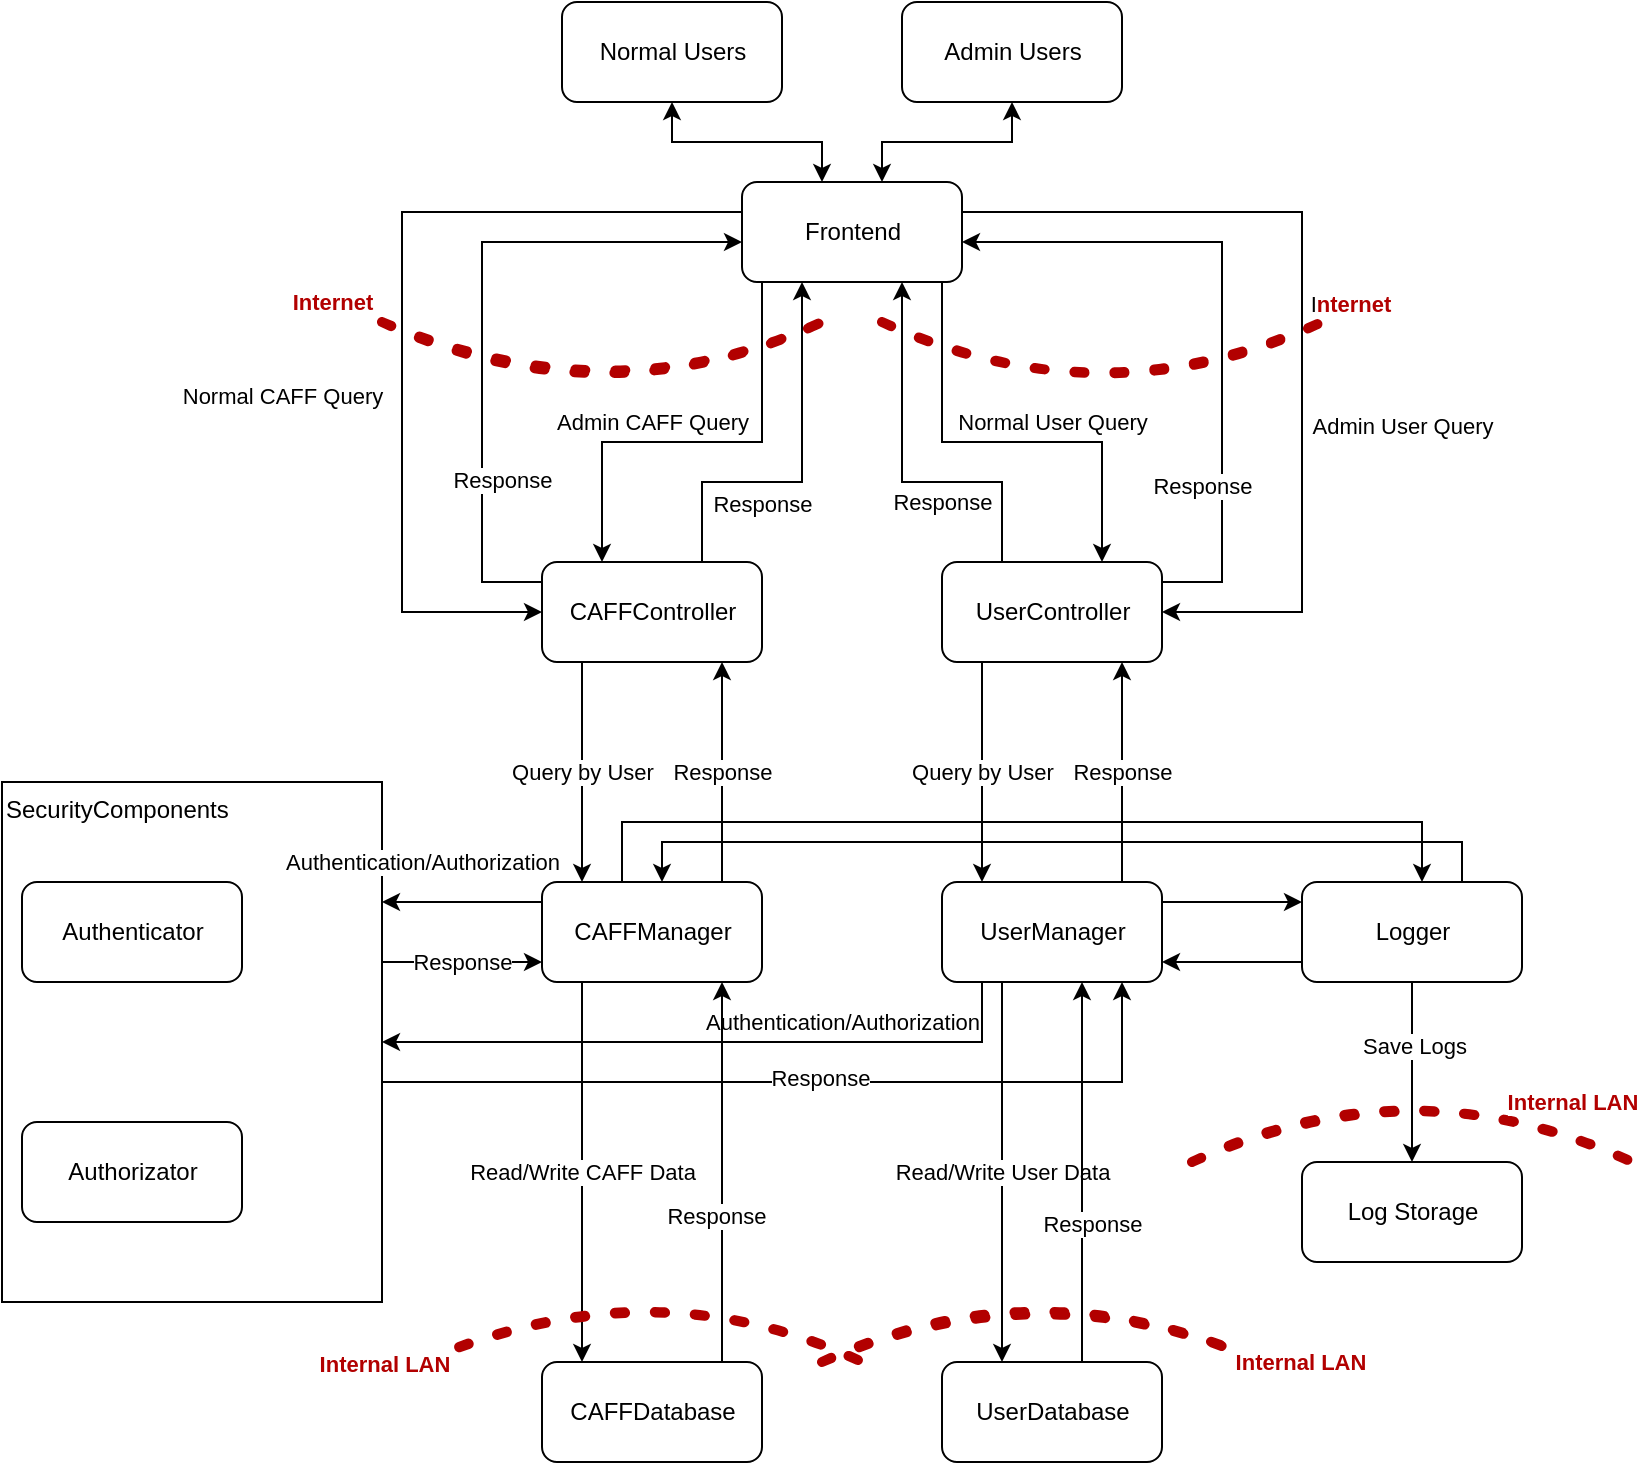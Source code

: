 <mxfile version="20.4.1" type="device"><diagram id="hvYiyGDjqY1dtr-vw65M" name="Page-1"><mxGraphModel dx="1409" dy="762" grid="1" gridSize="10" guides="1" tooltips="1" connect="1" arrows="1" fold="1" page="1" pageScale="1" pageWidth="850" pageHeight="1100" math="0" shadow="0"><root><mxCell id="0"/><mxCell id="1" parent="0"/><mxCell id="VrwnUtM9Px1GdAJl6uYB-10" value="Response" style="edgeStyle=orthogonalEdgeStyle;rounded=0;orthogonalLoop=1;jettySize=auto;html=1;" edge="1" parent="1" source="VrwnUtM9Px1GdAJl6uYB-8" target="VrwnUtM9Px1GdAJl6uYB-1"><mxGeometry relative="1" as="geometry"><Array as="points"><mxPoint x="260" y="710"/><mxPoint x="260" y="710"/></Array></mxGeometry></mxCell><mxCell id="VrwnUtM9Px1GdAJl6uYB-12" style="edgeStyle=orthogonalEdgeStyle;rounded=0;orthogonalLoop=1;jettySize=auto;html=1;" edge="1" parent="1" source="VrwnUtM9Px1GdAJl6uYB-8" target="qdXoBajpScxkdzgFE5A5-3"><mxGeometry relative="1" as="geometry"><Array as="points"><mxPoint x="570" y="770"/></Array></mxGeometry></mxCell><mxCell id="VrwnUtM9Px1GdAJl6uYB-27" value="Response" style="edgeLabel;html=1;align=center;verticalAlign=middle;resizable=0;points=[];" vertex="1" connectable="0" parent="VrwnUtM9Px1GdAJl6uYB-12"><mxGeometry x="0.043" y="2" relative="1" as="geometry"><mxPoint as="offset"/></mxGeometry></mxCell><mxCell id="VrwnUtM9Px1GdAJl6uYB-8" value="SecurityComponents" style="html=1;rounded=0;imageVerticalAlign=top;align=left;verticalAlign=top;" vertex="1" parent="1"><mxGeometry x="10" y="620" width="190" height="260" as="geometry"/></mxCell><mxCell id="VrwnUtM9Px1GdAJl6uYB-4" value="Query by User" style="edgeStyle=orthogonalEdgeStyle;rounded=0;orthogonalLoop=1;jettySize=auto;html=1;" edge="1" parent="1" source="qdXoBajpScxkdzgFE5A5-1" target="VrwnUtM9Px1GdAJl6uYB-1"><mxGeometry relative="1" as="geometry"><Array as="points"><mxPoint x="300" y="630"/><mxPoint x="300" y="630"/></Array></mxGeometry></mxCell><mxCell id="VrwnUtM9Px1GdAJl6uYB-36" style="edgeStyle=orthogonalEdgeStyle;rounded=0;sketch=0;orthogonalLoop=1;jettySize=auto;html=1;shadow=0;strokeWidth=1;fontSize=2;endSize=6;" edge="1" parent="1" source="qdXoBajpScxkdzgFE5A5-1" target="VrwnUtM9Px1GdAJl6uYB-30"><mxGeometry relative="1" as="geometry"><Array as="points"><mxPoint x="250" y="520"/><mxPoint x="250" y="350"/></Array></mxGeometry></mxCell><mxCell id="VrwnUtM9Px1GdAJl6uYB-45" value="Response" style="edgeLabel;html=1;align=center;verticalAlign=middle;resizable=0;points=[];fontSize=11;" vertex="1" connectable="0" parent="VrwnUtM9Px1GdAJl6uYB-36"><mxGeometry x="-0.505" relative="1" as="geometry"><mxPoint x="10" as="offset"/></mxGeometry></mxCell><mxCell id="VrwnUtM9Px1GdAJl6uYB-40" style="edgeStyle=orthogonalEdgeStyle;rounded=0;sketch=0;orthogonalLoop=1;jettySize=auto;html=1;shadow=0;strokeWidth=1;fontSize=2;endSize=6;" edge="1" parent="1" source="qdXoBajpScxkdzgFE5A5-1" target="VrwnUtM9Px1GdAJl6uYB-30"><mxGeometry relative="1" as="geometry"><mxPoint x="540" y="360" as="targetPoint"/><Array as="points"><mxPoint x="360" y="470"/><mxPoint x="410" y="470"/></Array></mxGeometry></mxCell><mxCell id="VrwnUtM9Px1GdAJl6uYB-47" value="Response" style="edgeLabel;html=1;align=center;verticalAlign=middle;resizable=0;points=[];fontSize=11;" vertex="1" connectable="0" parent="VrwnUtM9Px1GdAJl6uYB-40"><mxGeometry x="0.806" y="2" relative="1" as="geometry"><mxPoint x="-18" y="92" as="offset"/></mxGeometry></mxCell><mxCell id="qdXoBajpScxkdzgFE5A5-1" value="CAFFController" style="html=1;rounded=1;" parent="1" vertex="1"><mxGeometry x="280" y="510" width="110" height="50" as="geometry"/></mxCell><mxCell id="qdXoBajpScxkdzgFE5A5-2" value="Authenticator" style="html=1;rounded=1;" parent="1" vertex="1"><mxGeometry x="20" y="670" width="110" height="50" as="geometry"/></mxCell><mxCell id="VrwnUtM9Px1GdAJl6uYB-7" value="Response" style="edgeStyle=orthogonalEdgeStyle;rounded=0;orthogonalLoop=1;jettySize=auto;html=1;" edge="1" parent="1" source="qdXoBajpScxkdzgFE5A5-3" target="qdXoBajpScxkdzgFE5A5-5"><mxGeometry relative="1" as="geometry"><Array as="points"><mxPoint x="570" y="640"/><mxPoint x="570" y="640"/></Array></mxGeometry></mxCell><mxCell id="VrwnUtM9Px1GdAJl6uYB-11" style="edgeStyle=orthogonalEdgeStyle;rounded=0;orthogonalLoop=1;jettySize=auto;html=1;" edge="1" parent="1" source="qdXoBajpScxkdzgFE5A5-3" target="VrwnUtM9Px1GdAJl6uYB-8"><mxGeometry relative="1" as="geometry"><Array as="points"><mxPoint x="500" y="750"/></Array></mxGeometry></mxCell><mxCell id="VrwnUtM9Px1GdAJl6uYB-26" value="Authentication/Authorization" style="edgeLabel;html=1;align=center;verticalAlign=middle;resizable=0;points=[];" vertex="1" connectable="0" parent="VrwnUtM9Px1GdAJl6uYB-11"><mxGeometry x="0.697" y="5" relative="1" as="geometry"><mxPoint x="180" y="-15" as="offset"/></mxGeometry></mxCell><mxCell id="VrwnUtM9Px1GdAJl6uYB-16" value="Read/Write User Data" style="edgeStyle=orthogonalEdgeStyle;rounded=0;orthogonalLoop=1;jettySize=auto;html=1;" edge="1" parent="1" source="qdXoBajpScxkdzgFE5A5-3" target="qdXoBajpScxkdzgFE5A5-8"><mxGeometry relative="1" as="geometry"><Array as="points"><mxPoint x="510" y="800"/><mxPoint x="510" y="800"/></Array></mxGeometry></mxCell><mxCell id="VrwnUtM9Px1GdAJl6uYB-18" style="edgeStyle=orthogonalEdgeStyle;rounded=0;orthogonalLoop=1;jettySize=auto;html=1;" edge="1" parent="1" source="qdXoBajpScxkdzgFE5A5-3" target="qdXoBajpScxkdzgFE5A5-4"><mxGeometry relative="1" as="geometry"><Array as="points"><mxPoint x="630" y="680"/><mxPoint x="630" y="680"/></Array></mxGeometry></mxCell><mxCell id="qdXoBajpScxkdzgFE5A5-3" value="UserManager" style="html=1;rounded=1;" parent="1" vertex="1"><mxGeometry x="480" y="670" width="110" height="50" as="geometry"/></mxCell><mxCell id="VrwnUtM9Px1GdAJl6uYB-19" style="edgeStyle=orthogonalEdgeStyle;rounded=0;orthogonalLoop=1;jettySize=auto;html=1;" edge="1" parent="1" source="qdXoBajpScxkdzgFE5A5-4" target="qdXoBajpScxkdzgFE5A5-3"><mxGeometry relative="1" as="geometry"><Array as="points"><mxPoint x="630" y="710"/><mxPoint x="630" y="710"/></Array></mxGeometry></mxCell><mxCell id="VrwnUtM9Px1GdAJl6uYB-21" style="edgeStyle=orthogonalEdgeStyle;rounded=0;orthogonalLoop=1;jettySize=auto;html=1;" edge="1" parent="1" source="qdXoBajpScxkdzgFE5A5-4" target="VrwnUtM9Px1GdAJl6uYB-1"><mxGeometry relative="1" as="geometry"><Array as="points"><mxPoint x="740" y="650"/><mxPoint x="340" y="650"/></Array></mxGeometry></mxCell><mxCell id="VrwnUtM9Px1GdAJl6uYB-56" style="edgeStyle=orthogonalEdgeStyle;rounded=0;sketch=0;orthogonalLoop=1;jettySize=auto;html=1;shadow=0;strokeWidth=1;fontSize=11;fontColor=#B20000;endSize=6;" edge="1" parent="1" source="qdXoBajpScxkdzgFE5A5-4" target="VrwnUtM9Px1GdAJl6uYB-55"><mxGeometry relative="1" as="geometry"><Array as="points"><mxPoint x="715" y="760"/><mxPoint x="715" y="760"/></Array></mxGeometry></mxCell><mxCell id="VrwnUtM9Px1GdAJl6uYB-57" value="&lt;font color=&quot;#000000&quot;&gt;Save Logs&lt;/font&gt;" style="edgeLabel;html=1;align=center;verticalAlign=middle;resizable=0;points=[];fontSize=11;fontColor=#B20000;" vertex="1" connectable="0" parent="VrwnUtM9Px1GdAJl6uYB-56"><mxGeometry x="-0.289" y="1" relative="1" as="geometry"><mxPoint as="offset"/></mxGeometry></mxCell><mxCell id="qdXoBajpScxkdzgFE5A5-4" value="Logger" style="html=1;rounded=1;" parent="1" vertex="1"><mxGeometry x="660" y="670" width="110" height="50" as="geometry"/></mxCell><mxCell id="VrwnUtM9Px1GdAJl6uYB-6" value="Query by User" style="edgeStyle=orthogonalEdgeStyle;rounded=0;orthogonalLoop=1;jettySize=auto;html=1;" edge="1" parent="1" source="qdXoBajpScxkdzgFE5A5-5" target="qdXoBajpScxkdzgFE5A5-3"><mxGeometry relative="1" as="geometry"><Array as="points"><mxPoint x="500" y="640"/><mxPoint x="500" y="640"/></Array></mxGeometry></mxCell><mxCell id="VrwnUtM9Px1GdAJl6uYB-38" style="edgeStyle=orthogonalEdgeStyle;rounded=0;sketch=0;orthogonalLoop=1;jettySize=auto;html=1;shadow=0;strokeWidth=1;fontSize=2;endSize=6;" edge="1" parent="1" source="qdXoBajpScxkdzgFE5A5-5" target="VrwnUtM9Px1GdAJl6uYB-30"><mxGeometry relative="1" as="geometry"><mxPoint x="590" y="350" as="targetPoint"/><Array as="points"><mxPoint x="620" y="520"/><mxPoint x="620" y="350"/></Array></mxGeometry></mxCell><mxCell id="VrwnUtM9Px1GdAJl6uYB-51" value="Response" style="edgeLabel;html=1;align=center;verticalAlign=middle;resizable=0;points=[];fontSize=11;" vertex="1" connectable="0" parent="VrwnUtM9Px1GdAJl6uYB-38"><mxGeometry x="-0.524" relative="1" as="geometry"><mxPoint x="-10" as="offset"/></mxGeometry></mxCell><mxCell id="VrwnUtM9Px1GdAJl6uYB-39" style="edgeStyle=orthogonalEdgeStyle;rounded=0;sketch=0;orthogonalLoop=1;jettySize=auto;html=1;shadow=0;strokeWidth=1;fontSize=2;endSize=6;" edge="1" parent="1" source="qdXoBajpScxkdzgFE5A5-5" target="VrwnUtM9Px1GdAJl6uYB-30"><mxGeometry relative="1" as="geometry"><Array as="points"><mxPoint x="510" y="470"/><mxPoint x="460" y="470"/></Array></mxGeometry></mxCell><mxCell id="VrwnUtM9Px1GdAJl6uYB-49" value="Response" style="edgeLabel;html=1;align=center;verticalAlign=middle;resizable=0;points=[];fontSize=11;" vertex="1" connectable="0" parent="VrwnUtM9Px1GdAJl6uYB-39"><mxGeometry x="0.726" y="3" relative="1" as="geometry"><mxPoint x="23" y="84" as="offset"/></mxGeometry></mxCell><mxCell id="qdXoBajpScxkdzgFE5A5-5" value="UserController" style="html=1;rounded=1;" parent="1" vertex="1"><mxGeometry x="480" y="510" width="110" height="50" as="geometry"/></mxCell><mxCell id="qdXoBajpScxkdzgFE5A5-7" value="Authorizator" style="html=1;rounded=1;" parent="1" vertex="1"><mxGeometry x="20" y="790" width="110" height="50" as="geometry"/></mxCell><mxCell id="VrwnUtM9Px1GdAJl6uYB-17" style="edgeStyle=orthogonalEdgeStyle;rounded=0;orthogonalLoop=1;jettySize=auto;html=1;" edge="1" parent="1" source="qdXoBajpScxkdzgFE5A5-8" target="qdXoBajpScxkdzgFE5A5-3"><mxGeometry relative="1" as="geometry"><Array as="points"><mxPoint x="550" y="790"/><mxPoint x="550" y="790"/></Array></mxGeometry></mxCell><mxCell id="VrwnUtM9Px1GdAJl6uYB-29" value="Response" style="edgeLabel;html=1;align=center;verticalAlign=middle;resizable=0;points=[];" vertex="1" connectable="0" parent="VrwnUtM9Px1GdAJl6uYB-17"><mxGeometry x="-0.274" y="-5" relative="1" as="geometry"><mxPoint as="offset"/></mxGeometry></mxCell><mxCell id="qdXoBajpScxkdzgFE5A5-8" value="UserDatabase" style="html=1;rounded=1;" parent="1" vertex="1"><mxGeometry x="480" y="910" width="110" height="50" as="geometry"/></mxCell><mxCell id="VrwnUtM9Px1GdAJl6uYB-15" style="edgeStyle=orthogonalEdgeStyle;rounded=0;orthogonalLoop=1;jettySize=auto;html=1;" edge="1" parent="1" source="qdXoBajpScxkdzgFE5A5-9" target="VrwnUtM9Px1GdAJl6uYB-1"><mxGeometry relative="1" as="geometry"><Array as="points"><mxPoint x="370" y="800"/><mxPoint x="370" y="800"/></Array></mxGeometry></mxCell><mxCell id="VrwnUtM9Px1GdAJl6uYB-28" value="Response" style="edgeLabel;html=1;align=center;verticalAlign=middle;resizable=0;points=[];" vertex="1" connectable="0" parent="VrwnUtM9Px1GdAJl6uYB-15"><mxGeometry x="-0.232" y="3" relative="1" as="geometry"><mxPoint as="offset"/></mxGeometry></mxCell><mxCell id="qdXoBajpScxkdzgFE5A5-9" value="CAFFDatabase" style="html=1;rounded=1;" parent="1" vertex="1"><mxGeometry x="280" y="910" width="110" height="50" as="geometry"/></mxCell><mxCell id="VrwnUtM9Px1GdAJl6uYB-5" value="Response" style="edgeStyle=orthogonalEdgeStyle;rounded=0;orthogonalLoop=1;jettySize=auto;html=1;" edge="1" parent="1" source="VrwnUtM9Px1GdAJl6uYB-1" target="qdXoBajpScxkdzgFE5A5-1"><mxGeometry relative="1" as="geometry"><Array as="points"><mxPoint x="370" y="630"/><mxPoint x="370" y="630"/></Array></mxGeometry></mxCell><mxCell id="VrwnUtM9Px1GdAJl6uYB-9" value="Authentication/Authorization" style="edgeStyle=orthogonalEdgeStyle;rounded=0;orthogonalLoop=1;jettySize=auto;html=1;" edge="1" parent="1" source="VrwnUtM9Px1GdAJl6uYB-1" target="VrwnUtM9Px1GdAJl6uYB-8"><mxGeometry x="0.5" y="-20" relative="1" as="geometry"><Array as="points"><mxPoint x="260" y="680"/><mxPoint x="260" y="680"/></Array><mxPoint as="offset"/></mxGeometry></mxCell><mxCell id="VrwnUtM9Px1GdAJl6uYB-13" value="Read/Write CAFF Data" style="edgeStyle=orthogonalEdgeStyle;rounded=0;orthogonalLoop=1;jettySize=auto;html=1;" edge="1" parent="1" source="VrwnUtM9Px1GdAJl6uYB-1" target="qdXoBajpScxkdzgFE5A5-9"><mxGeometry relative="1" as="geometry"><Array as="points"><mxPoint x="300" y="790"/><mxPoint x="300" y="790"/></Array></mxGeometry></mxCell><mxCell id="VrwnUtM9Px1GdAJl6uYB-20" style="edgeStyle=orthogonalEdgeStyle;rounded=0;orthogonalLoop=1;jettySize=auto;html=1;" edge="1" parent="1" source="VrwnUtM9Px1GdAJl6uYB-1" target="qdXoBajpScxkdzgFE5A5-4"><mxGeometry relative="1" as="geometry"><Array as="points"><mxPoint x="320" y="640"/><mxPoint x="720" y="640"/></Array></mxGeometry></mxCell><mxCell id="VrwnUtM9Px1GdAJl6uYB-1" value="CAFFManager" style="html=1;rounded=1;" vertex="1" parent="1"><mxGeometry x="280" y="670" width="110" height="50" as="geometry"/></mxCell><mxCell id="VrwnUtM9Px1GdAJl6uYB-22" value="" style="endArrow=none;dashed=1;html=1;dashPattern=1 3;strokeWidth=5;curved=1;fillColor=#e51400;strokeColor=#B20000;sketch=1;" edge="1" parent="1"><mxGeometry width="50" height="50" relative="1" as="geometry"><mxPoint x="200" y="390" as="sourcePoint"/><mxPoint x="420" y="390" as="targetPoint"/><Array as="points"><mxPoint x="310" y="440"/></Array></mxGeometry></mxCell><mxCell id="VrwnUtM9Px1GdAJl6uYB-53" value="&lt;b&gt;Internet&lt;/b&gt;" style="edgeLabel;html=1;align=center;verticalAlign=middle;resizable=0;points=[];fontSize=11;fontColor=#B20000;" vertex="1" connectable="0" parent="VrwnUtM9Px1GdAJl6uYB-22"><mxGeometry x="-0.603" y="1" relative="1" as="geometry"><mxPoint x="-69" y="-29" as="offset"/></mxGeometry></mxCell><mxCell id="VrwnUtM9Px1GdAJl6uYB-23" value="I&lt;font color=&quot;#b20000&quot;&gt;&lt;b&gt;nternet&lt;/b&gt;&lt;/font&gt;" style="endArrow=none;dashed=1;html=1;dashPattern=1 3;strokeWidth=5;curved=1;fillColor=#e51400;strokeColor=#B20000;sketch=1;fontColor=#B200000;" edge="1" parent="1"><mxGeometry x="1" y="18" width="50" height="50" relative="1" as="geometry"><mxPoint x="450" y="390" as="sourcePoint"/><mxPoint x="670" y="390" as="targetPoint"/><Array as="points"><mxPoint x="560" y="440"/></Array><mxPoint x="22" y="7" as="offset"/></mxGeometry></mxCell><mxCell id="VrwnUtM9Px1GdAJl6uYB-24" value="" style="endArrow=none;dashed=1;html=1;dashPattern=1 3;strokeWidth=5;curved=1;fillColor=#e51400;strokeColor=#B20000;shadow=0;sketch=1;" edge="1" parent="1"><mxGeometry width="50" height="50" relative="1" as="geometry"><mxPoint x="220" y="910" as="sourcePoint"/><mxPoint x="440" y="910" as="targetPoint"/><Array as="points"><mxPoint x="330" y="860"/></Array></mxGeometry></mxCell><mxCell id="VrwnUtM9Px1GdAJl6uYB-54" value="&lt;b&gt;Internal LAN&lt;/b&gt;" style="edgeLabel;html=1;align=center;verticalAlign=middle;resizable=0;points=[];fontSize=11;fontColor=#B20000;" vertex="1" connectable="0" parent="VrwnUtM9Px1GdAJl6uYB-24"><mxGeometry x="-0.848" y="-1" relative="1" as="geometry"><mxPoint x="-37" y="7" as="offset"/></mxGeometry></mxCell><mxCell id="VrwnUtM9Px1GdAJl6uYB-25" value="&lt;font color=&quot;#b20000&quot;&gt;&lt;b&gt;Internal LAN&lt;/b&gt;&lt;/font&gt;" style="endArrow=none;dashed=1;html=1;dashPattern=1 3;strokeWidth=5;curved=1;fillColor=#e51400;strokeColor=#B20000;shadow=0;sketch=1;" edge="1" parent="1"><mxGeometry x="1" y="20" width="50" height="50" relative="1" as="geometry"><mxPoint x="420" y="910" as="sourcePoint"/><mxPoint x="640" y="910" as="targetPoint"/><Array as="points"><mxPoint x="530" y="860"/></Array><mxPoint x="11" y="18" as="offset"/></mxGeometry></mxCell><mxCell id="VrwnUtM9Px1GdAJl6uYB-32" style="edgeStyle=orthogonalEdgeStyle;sketch=0;orthogonalLoop=1;jettySize=auto;html=1;shadow=0;strokeWidth=1;fontSize=11;rounded=0;endSize=6;" edge="1" parent="1" source="VrwnUtM9Px1GdAJl6uYB-30" target="qdXoBajpScxkdzgFE5A5-1"><mxGeometry relative="1" as="geometry"><Array as="points"><mxPoint x="210" y="335"/><mxPoint x="210" y="535"/></Array></mxGeometry></mxCell><mxCell id="VrwnUtM9Px1GdAJl6uYB-44" value="Normal CAFF Query" style="edgeLabel;html=1;align=center;verticalAlign=middle;resizable=0;points=[];fontSize=11;" vertex="1" connectable="0" parent="VrwnUtM9Px1GdAJl6uYB-32"><mxGeometry x="0.214" relative="1" as="geometry"><mxPoint x="-60" y="-5" as="offset"/></mxGeometry></mxCell><mxCell id="VrwnUtM9Px1GdAJl6uYB-33" style="edgeStyle=orthogonalEdgeStyle;rounded=0;sketch=0;orthogonalLoop=1;jettySize=auto;html=1;shadow=0;strokeWidth=1;fontSize=11;endSize=6;" edge="1" parent="1" source="VrwnUtM9Px1GdAJl6uYB-30" target="qdXoBajpScxkdzgFE5A5-5"><mxGeometry relative="1" as="geometry"><Array as="points"><mxPoint x="480" y="450"/><mxPoint x="560" y="450"/></Array></mxGeometry></mxCell><mxCell id="VrwnUtM9Px1GdAJl6uYB-48" value="Normal User Query" style="edgeLabel;html=1;align=center;verticalAlign=middle;resizable=0;points=[];fontSize=11;" vertex="1" connectable="0" parent="VrwnUtM9Px1GdAJl6uYB-33"><mxGeometry x="-0.867" y="-3" relative="1" as="geometry"><mxPoint x="58" y="55" as="offset"/></mxGeometry></mxCell><mxCell id="VrwnUtM9Px1GdAJl6uYB-30" value="Frontend" style="html=1;rounded=1;" vertex="1" parent="1"><mxGeometry x="380" y="320" width="110" height="50" as="geometry"/></mxCell><mxCell id="VrwnUtM9Px1GdAJl6uYB-34" style="edgeStyle=orthogonalEdgeStyle;rounded=0;sketch=0;orthogonalLoop=1;jettySize=auto;html=1;shadow=0;strokeWidth=1;fontSize=2;endSize=6;" edge="1" parent="1" source="VrwnUtM9Px1GdAJl6uYB-30" target="qdXoBajpScxkdzgFE5A5-5"><mxGeometry relative="1" as="geometry"><mxPoint x="590" y="335" as="sourcePoint"/><Array as="points"><mxPoint x="660" y="335"/><mxPoint x="660" y="535"/></Array></mxGeometry></mxCell><mxCell id="VrwnUtM9Px1GdAJl6uYB-50" value="Admin User Query" style="edgeLabel;html=1;align=center;verticalAlign=middle;resizable=0;points=[];fontSize=11;" vertex="1" connectable="0" parent="VrwnUtM9Px1GdAJl6uYB-34"><mxGeometry x="0.393" relative="1" as="geometry"><mxPoint x="50" y="-30" as="offset"/></mxGeometry></mxCell><mxCell id="VrwnUtM9Px1GdAJl6uYB-35" style="edgeStyle=orthogonalEdgeStyle;rounded=0;sketch=0;orthogonalLoop=1;jettySize=auto;html=1;shadow=0;strokeWidth=1;fontSize=2;endSize=6;" edge="1" parent="1" source="VrwnUtM9Px1GdAJl6uYB-30" target="qdXoBajpScxkdzgFE5A5-1"><mxGeometry relative="1" as="geometry"><mxPoint x="500" y="360" as="sourcePoint"/><Array as="points"><mxPoint x="390" y="450"/><mxPoint x="310" y="450"/></Array></mxGeometry></mxCell><mxCell id="VrwnUtM9Px1GdAJl6uYB-46" value="Admin CAFF Query" style="edgeLabel;html=1;align=center;verticalAlign=middle;resizable=0;points=[];fontSize=11;" vertex="1" connectable="0" parent="VrwnUtM9Px1GdAJl6uYB-35"><mxGeometry x="-0.818" y="-4" relative="1" as="geometry"><mxPoint x="-51" y="50" as="offset"/></mxGeometry></mxCell><mxCell id="VrwnUtM9Px1GdAJl6uYB-55" value="Log Storage" style="html=1;rounded=1;" vertex="1" parent="1"><mxGeometry x="660" y="810" width="110" height="50" as="geometry"/></mxCell><mxCell id="VrwnUtM9Px1GdAJl6uYB-58" value="&lt;font color=&quot;#b20000&quot;&gt;&lt;b&gt;Internal LAN&lt;/b&gt;&lt;/font&gt;" style="endArrow=none;dashed=1;html=1;dashPattern=1 3;strokeWidth=5;curved=1;fillColor=#e51400;strokeColor=#B20000;shadow=0;sketch=1;" edge="1" parent="1"><mxGeometry x="0.671" y="15" width="50" height="50" relative="1" as="geometry"><mxPoint x="605" y="810" as="sourcePoint"/><mxPoint x="825" y="810" as="targetPoint"/><Array as="points"><mxPoint x="715" y="760"/></Array><mxPoint as="offset"/></mxGeometry></mxCell><mxCell id="VrwnUtM9Px1GdAJl6uYB-62" style="edgeStyle=orthogonalEdgeStyle;rounded=0;sketch=0;orthogonalLoop=1;jettySize=auto;html=1;shadow=0;strokeWidth=1;fontSize=11;fontColor=#000000;endSize=6;startArrow=classic;startFill=1;" edge="1" parent="1" source="VrwnUtM9Px1GdAJl6uYB-60" target="VrwnUtM9Px1GdAJl6uYB-30"><mxGeometry relative="1" as="geometry"><Array as="points"><mxPoint x="345" y="300"/><mxPoint x="420" y="300"/></Array></mxGeometry></mxCell><mxCell id="VrwnUtM9Px1GdAJl6uYB-60" value="Normal Users" style="html=1;rounded=1;" vertex="1" parent="1"><mxGeometry x="290" y="230" width="110" height="50" as="geometry"/></mxCell><mxCell id="VrwnUtM9Px1GdAJl6uYB-63" style="edgeStyle=orthogonalEdgeStyle;rounded=0;sketch=0;orthogonalLoop=1;jettySize=auto;html=1;shadow=0;strokeWidth=1;fontSize=11;fontColor=#000000;startArrow=classic;startFill=1;endSize=6;" edge="1" parent="1" source="VrwnUtM9Px1GdAJl6uYB-61" target="VrwnUtM9Px1GdAJl6uYB-30"><mxGeometry relative="1" as="geometry"><Array as="points"><mxPoint x="515" y="300"/><mxPoint x="450" y="300"/></Array></mxGeometry></mxCell><mxCell id="VrwnUtM9Px1GdAJl6uYB-61" value="Admin Users" style="html=1;rounded=1;" vertex="1" parent="1"><mxGeometry x="460" y="230" width="110" height="50" as="geometry"/></mxCell></root></mxGraphModel></diagram></mxfile>